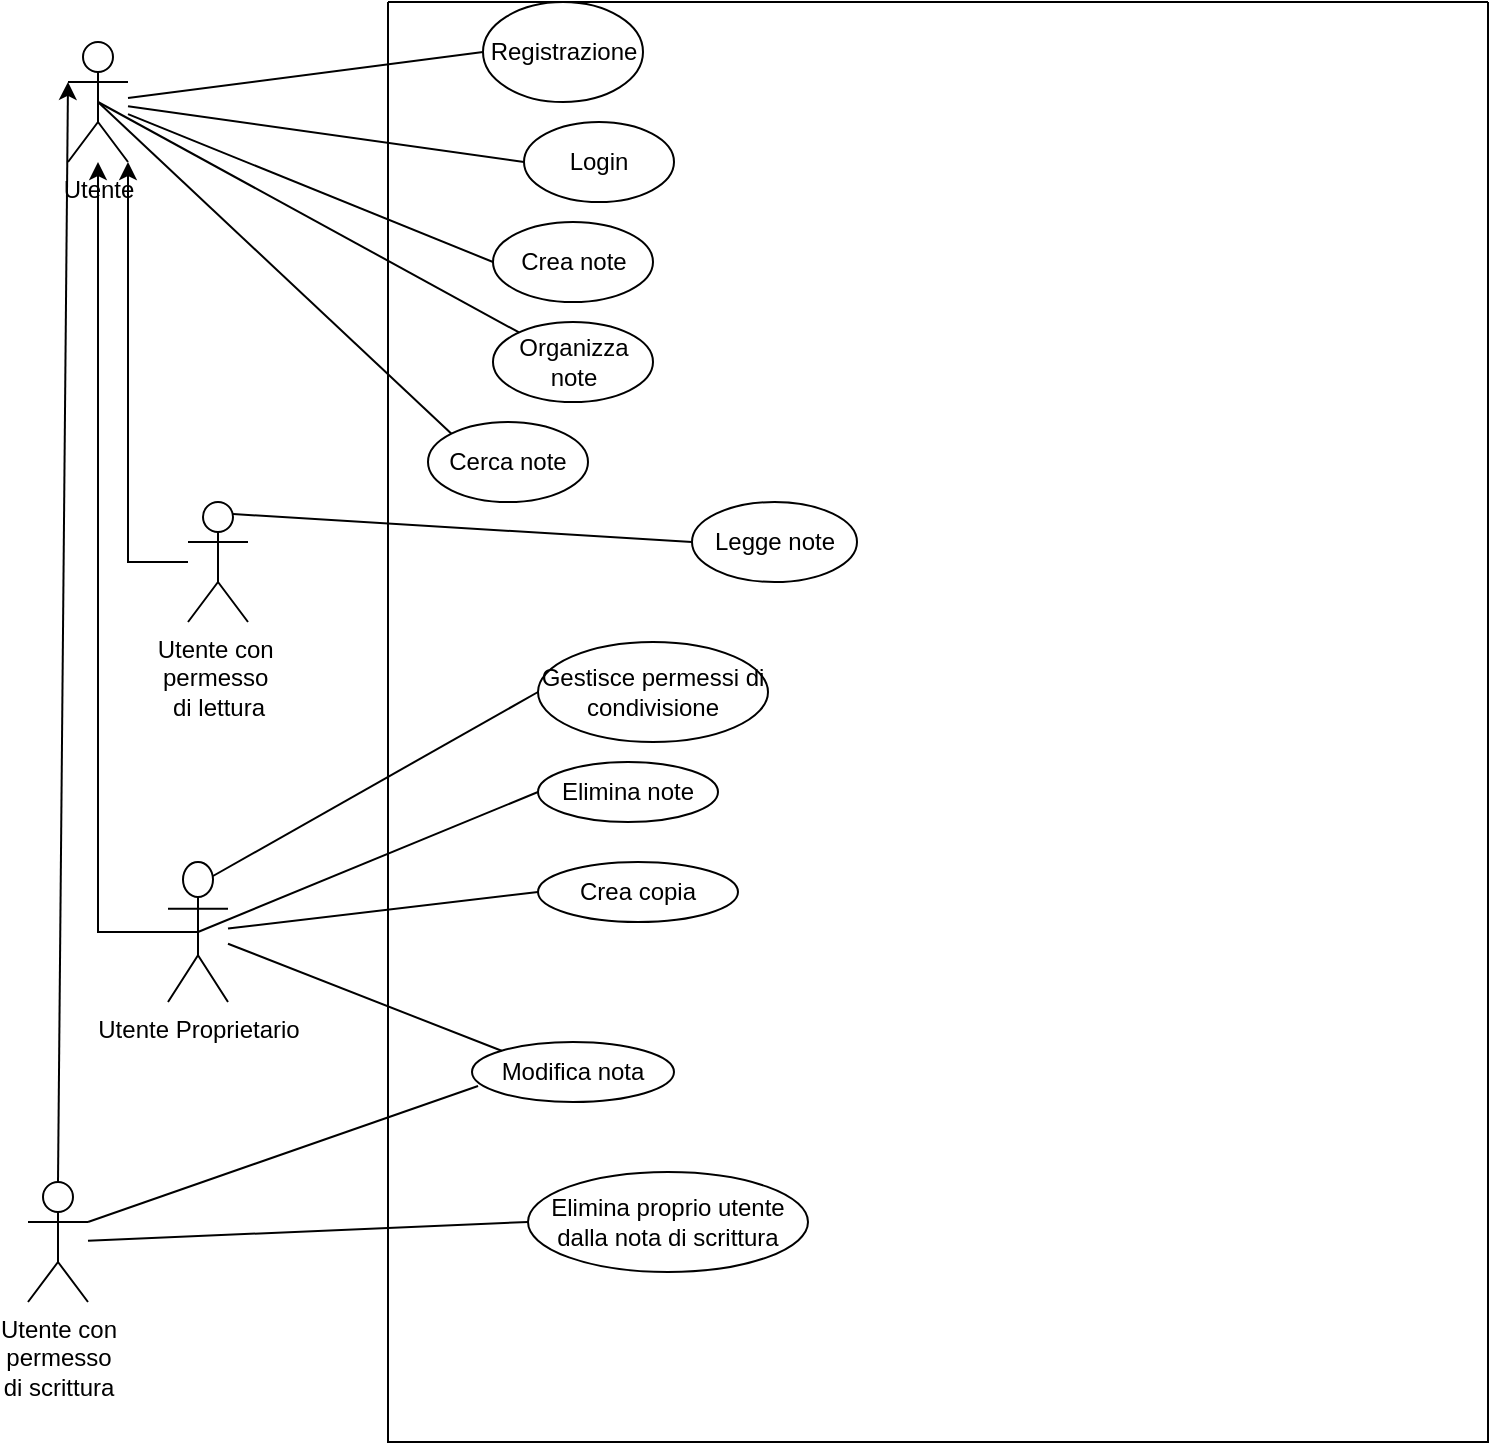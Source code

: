 <mxfile version="28.0.7">
  <diagram name="Pagina-1" id="0xtfy86GIRZt7p4yuB1P">
    <mxGraphModel dx="1185" dy="644" grid="1" gridSize="10" guides="1" tooltips="1" connect="1" arrows="1" fold="1" page="1" pageScale="1" pageWidth="827" pageHeight="1169" math="0" shadow="0">
      <root>
        <mxCell id="0" />
        <mxCell id="1" parent="0" />
        <mxCell id="Mw16GpzwjAbaG8Gv36St-2" value="Utente con&lt;div&gt;permesso&lt;/div&gt;&lt;div&gt;di scrittura&lt;/div&gt;" style="shape=umlActor;verticalLabelPosition=bottom;verticalAlign=top;html=1;outlineConnect=0;" parent="1" vertex="1">
          <mxGeometry x="20" y="610" width="30" height="60" as="geometry" />
        </mxCell>
        <mxCell id="Mw16GpzwjAbaG8Gv36St-7" value="" style="swimlane;startSize=0;" parent="1" vertex="1">
          <mxGeometry x="200" y="20" width="550" height="720" as="geometry" />
        </mxCell>
        <mxCell id="Mw16GpzwjAbaG8Gv36St-19" value="Registrazione" style="ellipse;whiteSpace=wrap;html=1;" parent="Mw16GpzwjAbaG8Gv36St-7" vertex="1">
          <mxGeometry x="47.5" width="80" height="50" as="geometry" />
        </mxCell>
        <mxCell id="Mw16GpzwjAbaG8Gv36St-20" value="Login" style="ellipse;whiteSpace=wrap;html=1;" parent="Mw16GpzwjAbaG8Gv36St-7" vertex="1">
          <mxGeometry x="68" y="60" width="75" height="40" as="geometry" />
        </mxCell>
        <mxCell id="Mw16GpzwjAbaG8Gv36St-23" value="Crea note" style="ellipse;whiteSpace=wrap;html=1;" parent="Mw16GpzwjAbaG8Gv36St-7" vertex="1">
          <mxGeometry x="52.5" y="110" width="80" height="40" as="geometry" />
        </mxCell>
        <mxCell id="Mw16GpzwjAbaG8Gv36St-31" value="Legge note" style="ellipse;whiteSpace=wrap;html=1;" parent="Mw16GpzwjAbaG8Gv36St-7" vertex="1">
          <mxGeometry x="152" y="250" width="82.5" height="40" as="geometry" />
        </mxCell>
        <mxCell id="Mw16GpzwjAbaG8Gv36St-42" value="Cerca note" style="ellipse;whiteSpace=wrap;html=1;" parent="Mw16GpzwjAbaG8Gv36St-7" vertex="1">
          <mxGeometry x="20" y="210" width="80" height="40" as="geometry" />
        </mxCell>
        <mxCell id="Mw16GpzwjAbaG8Gv36St-44" value="Organizza note" style="ellipse;whiteSpace=wrap;html=1;" parent="Mw16GpzwjAbaG8Gv36St-7" vertex="1">
          <mxGeometry x="52.5" y="160" width="80" height="40" as="geometry" />
        </mxCell>
        <mxCell id="Mw16GpzwjAbaG8Gv36St-53" value="Gestisce permessi di condivisione" style="ellipse;whiteSpace=wrap;html=1;" parent="Mw16GpzwjAbaG8Gv36St-7" vertex="1">
          <mxGeometry x="75" y="320" width="115" height="50" as="geometry" />
        </mxCell>
        <mxCell id="Mw16GpzwjAbaG8Gv36St-54" value="Elimina note" style="ellipse;whiteSpace=wrap;html=1;" parent="Mw16GpzwjAbaG8Gv36St-7" vertex="1">
          <mxGeometry x="75" y="380" width="90" height="30" as="geometry" />
        </mxCell>
        <mxCell id="Mw16GpzwjAbaG8Gv36St-56" value="Crea copia" style="ellipse;whiteSpace=wrap;html=1;" parent="Mw16GpzwjAbaG8Gv36St-7" vertex="1">
          <mxGeometry x="75" y="430" width="100" height="30" as="geometry" />
        </mxCell>
        <mxCell id="Mw16GpzwjAbaG8Gv36St-58" value="Modifica nota" style="ellipse;whiteSpace=wrap;html=1;" parent="Mw16GpzwjAbaG8Gv36St-7" vertex="1">
          <mxGeometry x="42" y="520" width="101" height="30" as="geometry" />
        </mxCell>
        <mxCell id="Mw16GpzwjAbaG8Gv36St-65" value="Elimina proprio utente dalla nota di scrittura" style="ellipse;whiteSpace=wrap;html=1;" parent="Mw16GpzwjAbaG8Gv36St-7" vertex="1">
          <mxGeometry x="70" y="585" width="140" height="50" as="geometry" />
        </mxCell>
        <mxCell id="Mw16GpzwjAbaG8Gv36St-9" value="Utente" style="shape=umlActor;verticalLabelPosition=bottom;verticalAlign=top;html=1;outlineConnect=0;" parent="1" vertex="1">
          <mxGeometry x="40" y="40" width="30" height="60" as="geometry" />
        </mxCell>
        <mxCell id="dtjC67Lx3temib-lWZ5f-4" style="edgeStyle=orthogonalEdgeStyle;rounded=0;orthogonalLoop=1;jettySize=auto;html=1;exitX=0.5;exitY=0.5;exitDx=0;exitDy=0;exitPerimeter=0;" parent="1" source="Mw16GpzwjAbaG8Gv36St-3" target="Mw16GpzwjAbaG8Gv36St-9" edge="1">
          <mxGeometry relative="1" as="geometry" />
        </mxCell>
        <mxCell id="Mw16GpzwjAbaG8Gv36St-3" value="Utente Proprietario" style="shape=umlActor;verticalLabelPosition=bottom;verticalAlign=top;html=1;outlineConnect=0;" parent="1" vertex="1">
          <mxGeometry x="90" y="450" width="30" height="70" as="geometry" />
        </mxCell>
        <mxCell id="dtjC67Lx3temib-lWZ5f-3" value="" style="endArrow=classic;html=1;rounded=0;exitX=0.5;exitY=0;exitDx=0;exitDy=0;exitPerimeter=0;entryX=0;entryY=0.333;entryDx=0;entryDy=0;entryPerimeter=0;" parent="1" source="Mw16GpzwjAbaG8Gv36St-2" target="Mw16GpzwjAbaG8Gv36St-9" edge="1">
          <mxGeometry width="50" height="50" relative="1" as="geometry">
            <mxPoint x="20" y="400" as="sourcePoint" />
            <mxPoint x="40" y="70" as="targetPoint" />
          </mxGeometry>
        </mxCell>
        <mxCell id="dtjC67Lx3temib-lWZ5f-5" value="Utente con&amp;nbsp;&lt;div&gt;permesso&amp;nbsp;&lt;/div&gt;&lt;div&gt;di lettura&lt;div&gt;&lt;br&gt;&lt;/div&gt;&lt;/div&gt;" style="shape=umlActor;verticalLabelPosition=bottom;verticalAlign=top;html=1;outlineConnect=0;" parent="1" vertex="1">
          <mxGeometry x="100" y="270" width="30" height="60" as="geometry" />
        </mxCell>
        <mxCell id="dtjC67Lx3temib-lWZ5f-8" style="edgeStyle=orthogonalEdgeStyle;rounded=0;orthogonalLoop=1;jettySize=auto;html=1;entryX=1;entryY=1;entryDx=0;entryDy=0;entryPerimeter=0;" parent="1" source="dtjC67Lx3temib-lWZ5f-5" target="Mw16GpzwjAbaG8Gv36St-9" edge="1">
          <mxGeometry relative="1" as="geometry" />
        </mxCell>
        <mxCell id="hitlgoRC3pU64eQUoGjr-1" value="" style="endArrow=none;html=1;rounded=0;entryX=0;entryY=0.5;entryDx=0;entryDy=0;" edge="1" parent="1" source="Mw16GpzwjAbaG8Gv36St-2" target="Mw16GpzwjAbaG8Gv36St-65">
          <mxGeometry width="50" height="50" relative="1" as="geometry">
            <mxPoint x="460" y="520" as="sourcePoint" />
            <mxPoint x="510" y="470" as="targetPoint" />
          </mxGeometry>
        </mxCell>
        <mxCell id="hitlgoRC3pU64eQUoGjr-3" value="" style="endArrow=none;html=1;rounded=0;exitX=1;exitY=0.333;exitDx=0;exitDy=0;exitPerimeter=0;entryX=0.03;entryY=0.733;entryDx=0;entryDy=0;entryPerimeter=0;" edge="1" parent="1" source="Mw16GpzwjAbaG8Gv36St-2" target="Mw16GpzwjAbaG8Gv36St-58">
          <mxGeometry width="50" height="50" relative="1" as="geometry">
            <mxPoint x="460" y="520" as="sourcePoint" />
            <mxPoint x="510" y="470" as="targetPoint" />
          </mxGeometry>
        </mxCell>
        <mxCell id="hitlgoRC3pU64eQUoGjr-4" value="" style="endArrow=none;html=1;rounded=0;entryX=0;entryY=0;entryDx=0;entryDy=0;" edge="1" parent="1" source="Mw16GpzwjAbaG8Gv36St-3" target="Mw16GpzwjAbaG8Gv36St-58">
          <mxGeometry width="50" height="50" relative="1" as="geometry">
            <mxPoint x="460" y="520" as="sourcePoint" />
            <mxPoint x="510" y="470" as="targetPoint" />
          </mxGeometry>
        </mxCell>
        <mxCell id="hitlgoRC3pU64eQUoGjr-5" value="" style="endArrow=none;html=1;rounded=0;entryX=0;entryY=0.5;entryDx=0;entryDy=0;" edge="1" parent="1" source="Mw16GpzwjAbaG8Gv36St-3" target="Mw16GpzwjAbaG8Gv36St-56">
          <mxGeometry width="50" height="50" relative="1" as="geometry">
            <mxPoint x="460" y="520" as="sourcePoint" />
            <mxPoint x="510" y="470" as="targetPoint" />
          </mxGeometry>
        </mxCell>
        <mxCell id="hitlgoRC3pU64eQUoGjr-6" value="" style="endArrow=none;html=1;rounded=0;exitX=0.5;exitY=0.5;exitDx=0;exitDy=0;exitPerimeter=0;entryX=0;entryY=0.5;entryDx=0;entryDy=0;" edge="1" parent="1" source="Mw16GpzwjAbaG8Gv36St-3" target="Mw16GpzwjAbaG8Gv36St-54">
          <mxGeometry width="50" height="50" relative="1" as="geometry">
            <mxPoint x="460" y="520" as="sourcePoint" />
            <mxPoint x="510" y="470" as="targetPoint" />
          </mxGeometry>
        </mxCell>
        <mxCell id="hitlgoRC3pU64eQUoGjr-7" value="" style="endArrow=none;html=1;rounded=0;exitX=0.75;exitY=0.1;exitDx=0;exitDy=0;exitPerimeter=0;entryX=0;entryY=0.5;entryDx=0;entryDy=0;" edge="1" parent="1" source="Mw16GpzwjAbaG8Gv36St-3" target="Mw16GpzwjAbaG8Gv36St-53">
          <mxGeometry width="50" height="50" relative="1" as="geometry">
            <mxPoint x="460" y="520" as="sourcePoint" />
            <mxPoint x="510" y="470" as="targetPoint" />
          </mxGeometry>
        </mxCell>
        <mxCell id="hitlgoRC3pU64eQUoGjr-9" value="" style="endArrow=none;html=1;rounded=0;exitX=0.75;exitY=0.1;exitDx=0;exitDy=0;exitPerimeter=0;entryX=0;entryY=0.5;entryDx=0;entryDy=0;" edge="1" parent="1" source="dtjC67Lx3temib-lWZ5f-5" target="Mw16GpzwjAbaG8Gv36St-31">
          <mxGeometry width="50" height="50" relative="1" as="geometry">
            <mxPoint x="460" y="360" as="sourcePoint" />
            <mxPoint x="510" y="310" as="targetPoint" />
          </mxGeometry>
        </mxCell>
        <mxCell id="hitlgoRC3pU64eQUoGjr-10" value="" style="endArrow=none;html=1;rounded=0;exitX=0.5;exitY=0.5;exitDx=0;exitDy=0;exitPerimeter=0;entryX=0;entryY=0;entryDx=0;entryDy=0;" edge="1" parent="1" source="Mw16GpzwjAbaG8Gv36St-9" target="Mw16GpzwjAbaG8Gv36St-42">
          <mxGeometry width="50" height="50" relative="1" as="geometry">
            <mxPoint x="460" y="360" as="sourcePoint" />
            <mxPoint x="510" y="310" as="targetPoint" />
          </mxGeometry>
        </mxCell>
        <mxCell id="hitlgoRC3pU64eQUoGjr-11" value="" style="endArrow=none;html=1;rounded=0;exitX=0.5;exitY=0.5;exitDx=0;exitDy=0;exitPerimeter=0;" edge="1" parent="1" source="Mw16GpzwjAbaG8Gv36St-9" target="Mw16GpzwjAbaG8Gv36St-44">
          <mxGeometry width="50" height="50" relative="1" as="geometry">
            <mxPoint x="460" y="360" as="sourcePoint" />
            <mxPoint x="510" y="310" as="targetPoint" />
          </mxGeometry>
        </mxCell>
        <mxCell id="hitlgoRC3pU64eQUoGjr-12" value="" style="endArrow=none;html=1;rounded=0;entryX=0;entryY=0.5;entryDx=0;entryDy=0;" edge="1" parent="1" source="Mw16GpzwjAbaG8Gv36St-9" target="Mw16GpzwjAbaG8Gv36St-23">
          <mxGeometry width="50" height="50" relative="1" as="geometry">
            <mxPoint x="460" y="360" as="sourcePoint" />
            <mxPoint x="510" y="310" as="targetPoint" />
          </mxGeometry>
        </mxCell>
        <mxCell id="hitlgoRC3pU64eQUoGjr-13" value="" style="endArrow=none;html=1;rounded=0;entryX=0;entryY=0.5;entryDx=0;entryDy=0;" edge="1" parent="1" source="Mw16GpzwjAbaG8Gv36St-9" target="Mw16GpzwjAbaG8Gv36St-20">
          <mxGeometry width="50" height="50" relative="1" as="geometry">
            <mxPoint x="460" y="360" as="sourcePoint" />
            <mxPoint x="510" y="310" as="targetPoint" />
          </mxGeometry>
        </mxCell>
        <mxCell id="hitlgoRC3pU64eQUoGjr-14" value="" style="endArrow=none;html=1;rounded=0;entryX=0;entryY=0.5;entryDx=0;entryDy=0;" edge="1" parent="1" source="Mw16GpzwjAbaG8Gv36St-9" target="Mw16GpzwjAbaG8Gv36St-19">
          <mxGeometry width="50" height="50" relative="1" as="geometry">
            <mxPoint x="460" y="360" as="sourcePoint" />
            <mxPoint x="510" y="310" as="targetPoint" />
          </mxGeometry>
        </mxCell>
      </root>
    </mxGraphModel>
  </diagram>
</mxfile>
